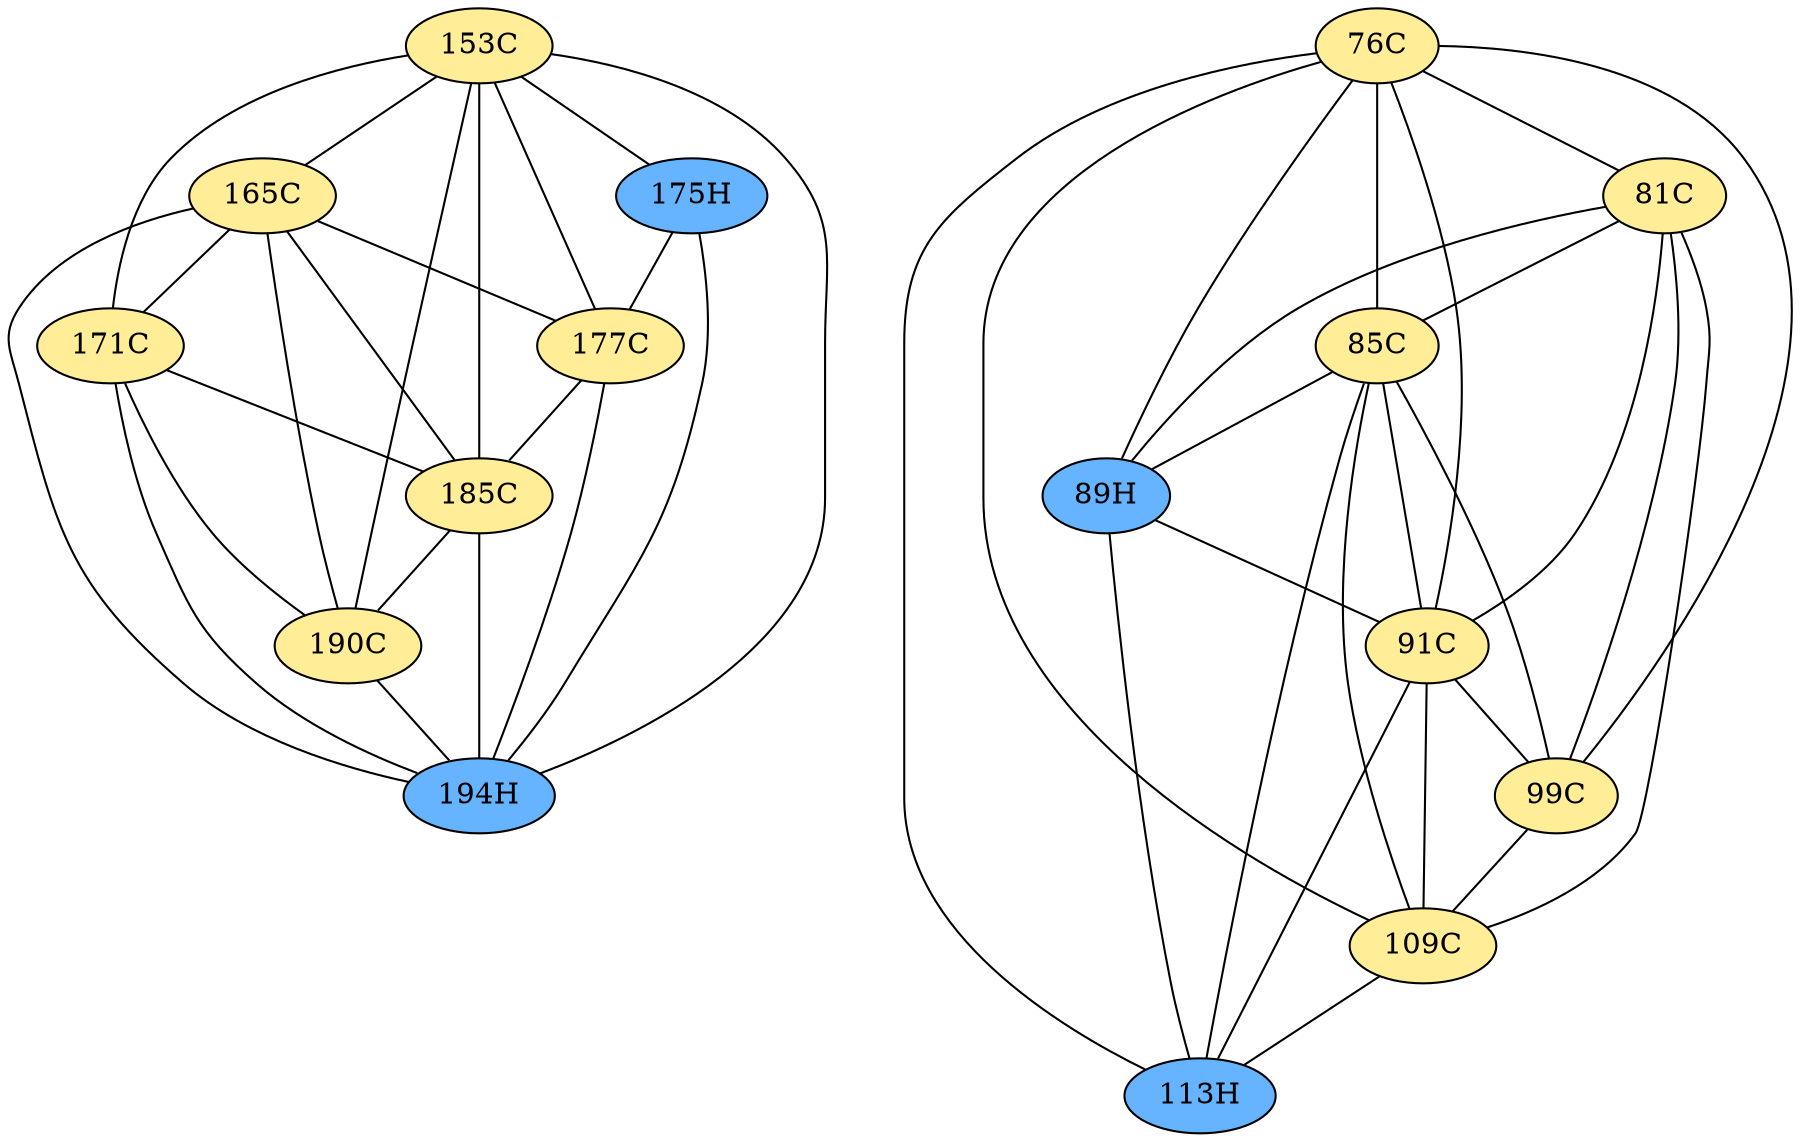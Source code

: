 // The Round Table
graph {
	"153C" [fillcolor="#FFED97" style=radial]
	"165C" [fillcolor="#FFED97" style=radial]
	"153C" -- "165C" [penwidth=1]
	"153C" [fillcolor="#FFED97" style=radial]
	"171C" [fillcolor="#FFED97" style=radial]
	"153C" -- "171C" [penwidth=1]
	"153C" [fillcolor="#FFED97" style=radial]
	"175H" [fillcolor="#66B3FF" style=radial]
	"153C" -- "175H" [penwidth=1]
	"153C" [fillcolor="#FFED97" style=radial]
	"177C" [fillcolor="#FFED97" style=radial]
	"153C" -- "177C" [penwidth=1]
	"153C" [fillcolor="#FFED97" style=radial]
	"185C" [fillcolor="#FFED97" style=radial]
	"153C" -- "185C" [penwidth=1]
	"153C" [fillcolor="#FFED97" style=radial]
	"190C" [fillcolor="#FFED97" style=radial]
	"153C" -- "190C" [penwidth=1]
	"153C" [fillcolor="#FFED97" style=radial]
	"194H" [fillcolor="#66B3FF" style=radial]
	"153C" -- "194H" [penwidth=1]
	"165C" [fillcolor="#FFED97" style=radial]
	"171C" [fillcolor="#FFED97" style=radial]
	"165C" -- "171C" [penwidth=1]
	"165C" [fillcolor="#FFED97" style=radial]
	"177C" [fillcolor="#FFED97" style=radial]
	"165C" -- "177C" [penwidth=1]
	"165C" [fillcolor="#FFED97" style=radial]
	"185C" [fillcolor="#FFED97" style=radial]
	"165C" -- "185C" [penwidth=1]
	"165C" [fillcolor="#FFED97" style=radial]
	"190C" [fillcolor="#FFED97" style=radial]
	"165C" -- "190C" [penwidth=1]
	"165C" [fillcolor="#FFED97" style=radial]
	"194H" [fillcolor="#66B3FF" style=radial]
	"165C" -- "194H" [penwidth=1]
	"171C" [fillcolor="#FFED97" style=radial]
	"185C" [fillcolor="#FFED97" style=radial]
	"171C" -- "185C" [penwidth=1]
	"171C" [fillcolor="#FFED97" style=radial]
	"194H" [fillcolor="#66B3FF" style=radial]
	"171C" -- "194H" [penwidth=1]
	"171C" [fillcolor="#FFED97" style=radial]
	"190C" [fillcolor="#FFED97" style=radial]
	"171C" -- "190C" [penwidth=1]
	"175H" [fillcolor="#66B3FF" style=radial]
	"194H" [fillcolor="#66B3FF" style=radial]
	"175H" -- "194H" [penwidth=1]
	"175H" [fillcolor="#66B3FF" style=radial]
	"177C" [fillcolor="#FFED97" style=radial]
	"175H" -- "177C" [penwidth=1]
	"177C" [fillcolor="#FFED97" style=radial]
	"185C" [fillcolor="#FFED97" style=radial]
	"177C" -- "185C" [penwidth=1]
	"177C" [fillcolor="#FFED97" style=radial]
	"194H" [fillcolor="#66B3FF" style=radial]
	"177C" -- "194H" [penwidth=1]
	"185C" [fillcolor="#FFED97" style=radial]
	"190C" [fillcolor="#FFED97" style=radial]
	"185C" -- "190C" [penwidth=1]
	"185C" [fillcolor="#FFED97" style=radial]
	"194H" [fillcolor="#66B3FF" style=radial]
	"185C" -- "194H" [penwidth=1]
	"190C" [fillcolor="#FFED97" style=radial]
	"194H" [fillcolor="#66B3FF" style=radial]
	"190C" -- "194H" [penwidth=1]
	"76C" [fillcolor="#FFED97" style=radial]
	"89H" [fillcolor="#66B3FF" style=radial]
	"76C" -- "89H" [penwidth=1]
	"76C" [fillcolor="#FFED97" style=radial]
	"91C" [fillcolor="#FFED97" style=radial]
	"76C" -- "91C" [penwidth=1]
	"76C" [fillcolor="#FFED97" style=radial]
	"99C" [fillcolor="#FFED97" style=radial]
	"76C" -- "99C" [penwidth=1]
	"76C" [fillcolor="#FFED97" style=radial]
	"109C" [fillcolor="#FFED97" style=radial]
	"76C" -- "109C" [penwidth=1]
	"76C" [fillcolor="#FFED97" style=radial]
	"113H" [fillcolor="#66B3FF" style=radial]
	"76C" -- "113H" [penwidth=1]
	"76C" [fillcolor="#FFED97" style=radial]
	"81C" [fillcolor="#FFED97" style=radial]
	"76C" -- "81C" [penwidth=1]
	"76C" [fillcolor="#FFED97" style=radial]
	"85C" [fillcolor="#FFED97" style=radial]
	"76C" -- "85C" [penwidth=1]
	"81C" [fillcolor="#FFED97" style=radial]
	"89H" [fillcolor="#66B3FF" style=radial]
	"81C" -- "89H" [penwidth=1]
	"81C" [fillcolor="#FFED97" style=radial]
	"91C" [fillcolor="#FFED97" style=radial]
	"81C" -- "91C" [penwidth=1]
	"81C" [fillcolor="#FFED97" style=radial]
	"99C" [fillcolor="#FFED97" style=radial]
	"81C" -- "99C" [penwidth=1]
	"81C" [fillcolor="#FFED97" style=radial]
	"109C" [fillcolor="#FFED97" style=radial]
	"81C" -- "109C" [penwidth=1]
	"81C" [fillcolor="#FFED97" style=radial]
	"85C" [fillcolor="#FFED97" style=radial]
	"81C" -- "85C" [penwidth=1]
	"85C" [fillcolor="#FFED97" style=radial]
	"89H" [fillcolor="#66B3FF" style=radial]
	"85C" -- "89H" [penwidth=1]
	"85C" [fillcolor="#FFED97" style=radial]
	"91C" [fillcolor="#FFED97" style=radial]
	"85C" -- "91C" [penwidth=1]
	"85C" [fillcolor="#FFED97" style=radial]
	"99C" [fillcolor="#FFED97" style=radial]
	"85C" -- "99C" [penwidth=1]
	"85C" [fillcolor="#FFED97" style=radial]
	"109C" [fillcolor="#FFED97" style=radial]
	"85C" -- "109C" [penwidth=1]
	"85C" [fillcolor="#FFED97" style=radial]
	"113H" [fillcolor="#66B3FF" style=radial]
	"85C" -- "113H" [penwidth=1]
	"89H" [fillcolor="#66B3FF" style=radial]
	"91C" [fillcolor="#FFED97" style=radial]
	"89H" -- "91C" [penwidth=1]
	"89H" [fillcolor="#66B3FF" style=radial]
	"113H" [fillcolor="#66B3FF" style=radial]
	"89H" -- "113H" [penwidth=1]
	"91C" [fillcolor="#FFED97" style=radial]
	"99C" [fillcolor="#FFED97" style=radial]
	"91C" -- "99C" [penwidth=1]
	"91C" [fillcolor="#FFED97" style=radial]
	"109C" [fillcolor="#FFED97" style=radial]
	"91C" -- "109C" [penwidth=1]
	"91C" [fillcolor="#FFED97" style=radial]
	"113H" [fillcolor="#66B3FF" style=radial]
	"91C" -- "113H" [penwidth=1]
	"99C" [fillcolor="#FFED97" style=radial]
	"109C" [fillcolor="#FFED97" style=radial]
	"99C" -- "109C" [penwidth=1]
	"109C" [fillcolor="#FFED97" style=radial]
	"113H" [fillcolor="#66B3FF" style=radial]
	"109C" -- "113H" [penwidth=1]
}
